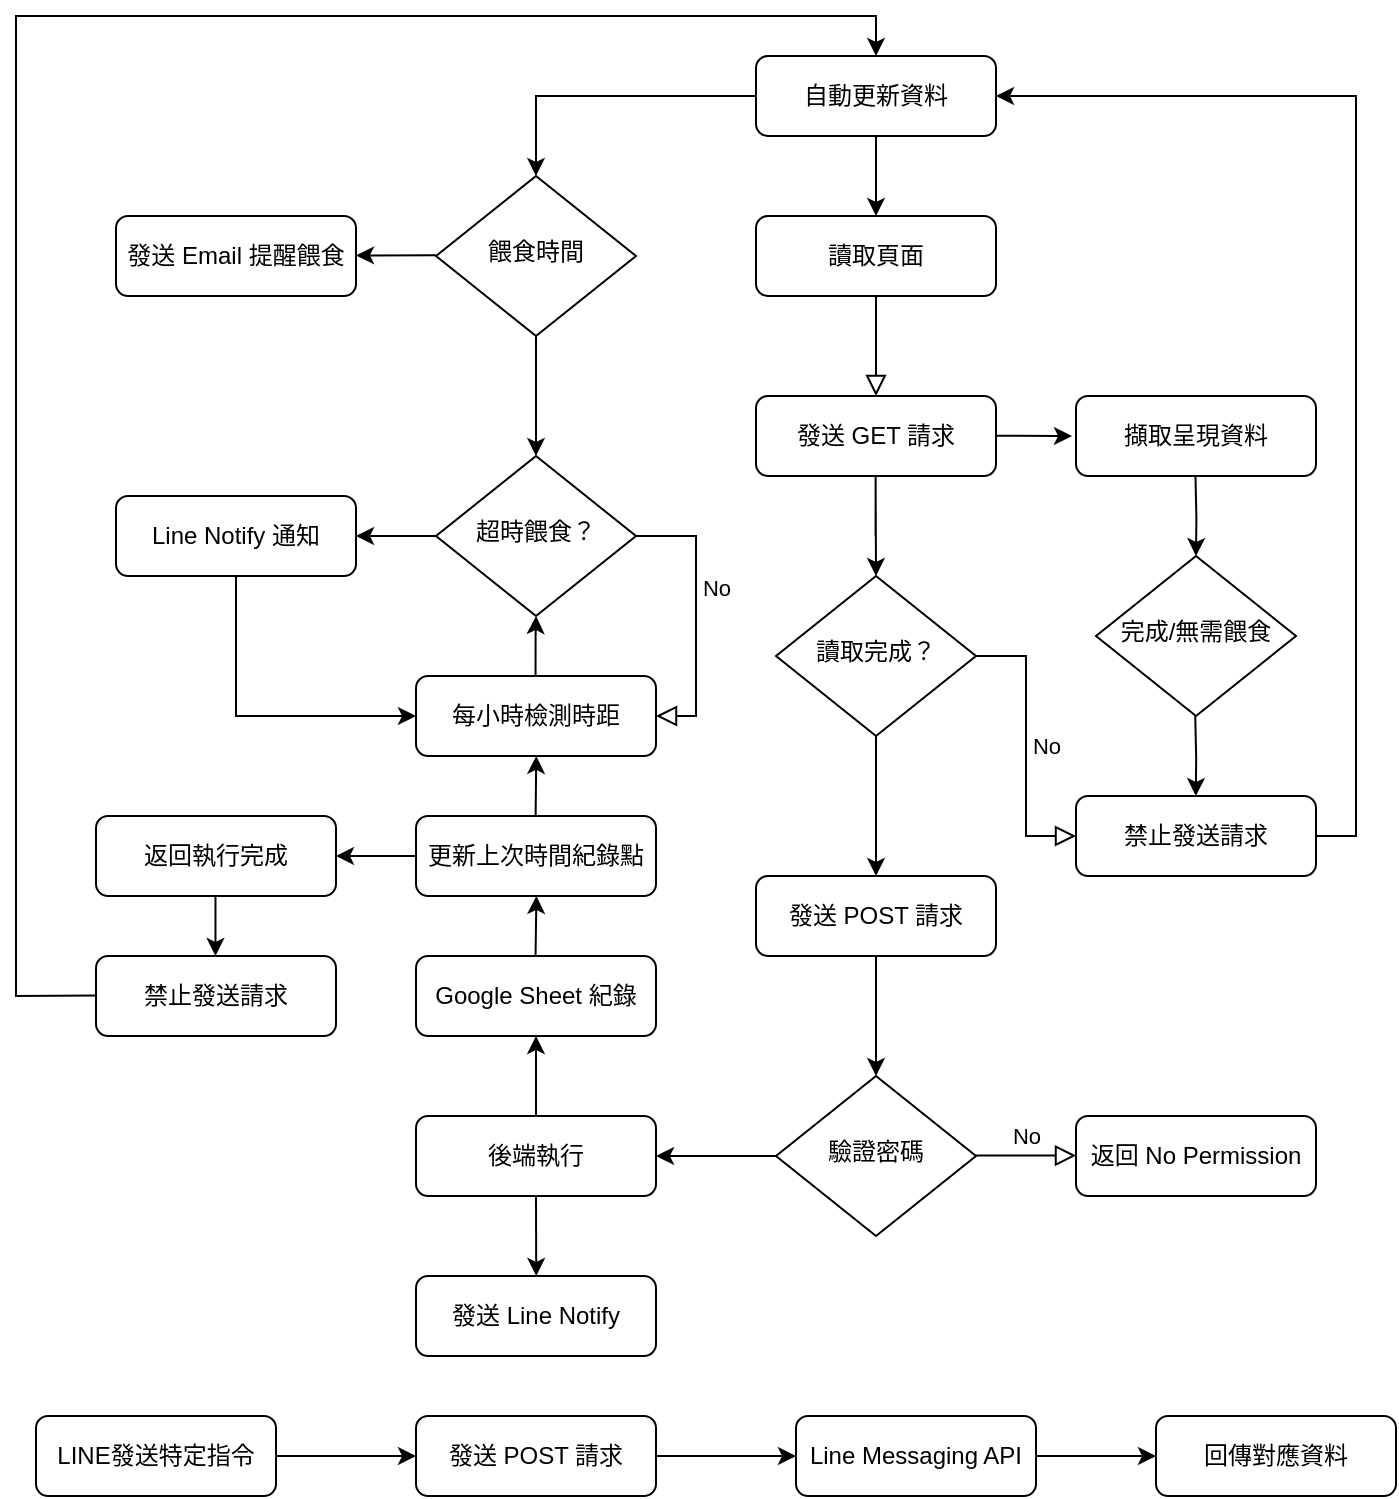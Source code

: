 <mxfile version="21.3.7" type="github">
  <diagram id="C5RBs43oDa-KdzZeNtuy" name="Page-1">
    <mxGraphModel dx="1363" dy="880" grid="1" gridSize="10" guides="1" tooltips="1" connect="1" arrows="1" fold="1" page="1" pageScale="1" pageWidth="827" pageHeight="1169" math="0" shadow="0">
      <root>
        <mxCell id="WIyWlLk6GJQsqaUBKTNV-0" />
        <mxCell id="WIyWlLk6GJQsqaUBKTNV-1" parent="WIyWlLk6GJQsqaUBKTNV-0" />
        <mxCell id="WIyWlLk6GJQsqaUBKTNV-2" value="" style="rounded=0;html=1;jettySize=auto;orthogonalLoop=1;fontSize=11;endArrow=block;endFill=0;endSize=8;strokeWidth=1;shadow=0;labelBackgroundColor=none;edgeStyle=orthogonalEdgeStyle;" parent="WIyWlLk6GJQsqaUBKTNV-1" source="WIyWlLk6GJQsqaUBKTNV-3" edge="1">
          <mxGeometry relative="1" as="geometry">
            <mxPoint x="470" y="280" as="targetPoint" />
          </mxGeometry>
        </mxCell>
        <mxCell id="WIyWlLk6GJQsqaUBKTNV-3" value="讀取頁面" style="rounded=1;whiteSpace=wrap;html=1;fontSize=12;glass=0;strokeWidth=1;shadow=0;" parent="WIyWlLk6GJQsqaUBKTNV-1" vertex="1">
          <mxGeometry x="410" y="190" width="120" height="40" as="geometry" />
        </mxCell>
        <mxCell id="WIyWlLk6GJQsqaUBKTNV-5" value="No" style="edgeStyle=orthogonalEdgeStyle;rounded=0;html=1;jettySize=auto;orthogonalLoop=1;fontSize=11;endArrow=block;endFill=0;endSize=8;strokeWidth=1;shadow=0;labelBackgroundColor=none;" parent="WIyWlLk6GJQsqaUBKTNV-1" source="WIyWlLk6GJQsqaUBKTNV-6" target="WIyWlLk6GJQsqaUBKTNV-7" edge="1">
          <mxGeometry y="10" relative="1" as="geometry">
            <mxPoint as="offset" />
            <Array as="points">
              <mxPoint x="545" y="410" />
              <mxPoint x="545" y="500" />
            </Array>
          </mxGeometry>
        </mxCell>
        <mxCell id="BZOJxxNmsMMyX8Lu05Uh-7" value="" style="edgeStyle=orthogonalEdgeStyle;rounded=0;orthogonalLoop=1;jettySize=auto;html=1;endFill=1;" edge="1" parent="WIyWlLk6GJQsqaUBKTNV-1" source="WIyWlLk6GJQsqaUBKTNV-6">
          <mxGeometry relative="1" as="geometry">
            <mxPoint x="470" y="520" as="targetPoint" />
          </mxGeometry>
        </mxCell>
        <mxCell id="WIyWlLk6GJQsqaUBKTNV-6" value="讀取完成？" style="rhombus;whiteSpace=wrap;html=1;shadow=0;fontFamily=Helvetica;fontSize=12;align=center;strokeWidth=1;spacing=6;spacingTop=-4;" parent="WIyWlLk6GJQsqaUBKTNV-1" vertex="1">
          <mxGeometry x="420" y="370" width="100" height="80" as="geometry" />
        </mxCell>
        <mxCell id="WIyWlLk6GJQsqaUBKTNV-7" value="禁止發送請求" style="rounded=1;whiteSpace=wrap;html=1;fontSize=12;glass=0;strokeWidth=1;shadow=0;" parent="WIyWlLk6GJQsqaUBKTNV-1" vertex="1">
          <mxGeometry x="570" y="480" width="120" height="40" as="geometry" />
        </mxCell>
        <mxCell id="BZOJxxNmsMMyX8Lu05Uh-11" value="發送 POST 請求" style="rounded=1;whiteSpace=wrap;html=1;fontSize=12;glass=0;strokeWidth=1;shadow=0;" vertex="1" parent="WIyWlLk6GJQsqaUBKTNV-1">
          <mxGeometry x="410" y="520" width="120" height="40" as="geometry" />
        </mxCell>
        <mxCell id="BZOJxxNmsMMyX8Lu05Uh-14" value="驗證密碼" style="rhombus;whiteSpace=wrap;html=1;shadow=0;fontFamily=Helvetica;fontSize=12;align=center;strokeWidth=1;spacing=6;spacingTop=-4;" vertex="1" parent="WIyWlLk6GJQsqaUBKTNV-1">
          <mxGeometry x="420" y="620" width="100" height="80" as="geometry" />
        </mxCell>
        <mxCell id="BZOJxxNmsMMyX8Lu05Uh-17" value="No" style="edgeStyle=orthogonalEdgeStyle;rounded=0;html=1;jettySize=auto;orthogonalLoop=1;fontSize=11;endArrow=block;endFill=0;endSize=8;strokeWidth=1;shadow=0;labelBackgroundColor=none;" edge="1" parent="WIyWlLk6GJQsqaUBKTNV-1">
          <mxGeometry y="10" relative="1" as="geometry">
            <mxPoint as="offset" />
            <mxPoint x="520" y="659.77" as="sourcePoint" />
            <mxPoint x="570" y="659.77" as="targetPoint" />
          </mxGeometry>
        </mxCell>
        <mxCell id="BZOJxxNmsMMyX8Lu05Uh-18" value="返回 No Permission" style="rounded=1;whiteSpace=wrap;html=1;fontSize=12;glass=0;strokeWidth=1;shadow=0;" vertex="1" parent="WIyWlLk6GJQsqaUBKTNV-1">
          <mxGeometry x="570" y="640" width="120" height="40" as="geometry" />
        </mxCell>
        <mxCell id="BZOJxxNmsMMyX8Lu05Uh-19" value="" style="endArrow=classic;html=1;rounded=0;exitX=0.5;exitY=1;exitDx=0;exitDy=0;" edge="1" parent="WIyWlLk6GJQsqaUBKTNV-1" source="BZOJxxNmsMMyX8Lu05Uh-11">
          <mxGeometry width="50" height="50" relative="1" as="geometry">
            <mxPoint x="419.23" y="610" as="sourcePoint" />
            <mxPoint x="470" y="620" as="targetPoint" />
            <Array as="points" />
          </mxGeometry>
        </mxCell>
        <mxCell id="BZOJxxNmsMMyX8Lu05Uh-53" value="" style="edgeStyle=orthogonalEdgeStyle;rounded=0;orthogonalLoop=1;jettySize=auto;html=1;" edge="1" parent="WIyWlLk6GJQsqaUBKTNV-1" source="BZOJxxNmsMMyX8Lu05Uh-20" target="BZOJxxNmsMMyX8Lu05Uh-27">
          <mxGeometry relative="1" as="geometry" />
        </mxCell>
        <mxCell id="BZOJxxNmsMMyX8Lu05Uh-20" value="後端執行" style="rounded=1;whiteSpace=wrap;html=1;fontSize=12;glass=0;strokeWidth=1;shadow=0;" vertex="1" parent="WIyWlLk6GJQsqaUBKTNV-1">
          <mxGeometry x="240" y="640" width="120" height="40" as="geometry" />
        </mxCell>
        <mxCell id="BZOJxxNmsMMyX8Lu05Uh-23" value="" style="endArrow=classic;html=1;rounded=0;" edge="1" parent="WIyWlLk6GJQsqaUBKTNV-1">
          <mxGeometry width="50" height="50" relative="1" as="geometry">
            <mxPoint x="299.73" y="590" as="sourcePoint" />
            <mxPoint x="300.15" y="560" as="targetPoint" />
            <Array as="points">
              <mxPoint x="300.15" y="590" />
            </Array>
          </mxGeometry>
        </mxCell>
        <mxCell id="BZOJxxNmsMMyX8Lu05Uh-25" value="" style="endArrow=classic;html=1;rounded=0;exitX=0.5;exitY=1;exitDx=0;exitDy=0;" edge="1" parent="WIyWlLk6GJQsqaUBKTNV-1" source="BZOJxxNmsMMyX8Lu05Uh-20">
          <mxGeometry width="50" height="50" relative="1" as="geometry">
            <mxPoint x="299.69" y="690" as="sourcePoint" />
            <mxPoint x="300.11" y="720" as="targetPoint" />
          </mxGeometry>
        </mxCell>
        <mxCell id="BZOJxxNmsMMyX8Lu05Uh-26" value="發送 Line Notify" style="rounded=1;whiteSpace=wrap;html=1;fontSize=12;glass=0;strokeWidth=1;shadow=0;" vertex="1" parent="WIyWlLk6GJQsqaUBKTNV-1">
          <mxGeometry x="240" y="720" width="120" height="40" as="geometry" />
        </mxCell>
        <mxCell id="BZOJxxNmsMMyX8Lu05Uh-27" value="Google Sheet 紀錄" style="rounded=1;whiteSpace=wrap;html=1;fontSize=12;glass=0;strokeWidth=1;shadow=0;" vertex="1" parent="WIyWlLk6GJQsqaUBKTNV-1">
          <mxGeometry x="240" y="560" width="120" height="40" as="geometry" />
        </mxCell>
        <mxCell id="BZOJxxNmsMMyX8Lu05Uh-29" value="每小時檢測時距" style="rounded=1;whiteSpace=wrap;html=1;fontSize=12;glass=0;strokeWidth=1;shadow=0;" vertex="1" parent="WIyWlLk6GJQsqaUBKTNV-1">
          <mxGeometry x="240" y="420" width="120" height="40" as="geometry" />
        </mxCell>
        <mxCell id="BZOJxxNmsMMyX8Lu05Uh-31" value="" style="edgeStyle=orthogonalEdgeStyle;rounded=0;orthogonalLoop=1;jettySize=auto;html=1;endFill=1;" edge="1" parent="WIyWlLk6GJQsqaUBKTNV-1">
          <mxGeometry relative="1" as="geometry">
            <mxPoint x="299.73" y="489.97" as="sourcePoint" />
            <mxPoint x="300.13" y="459.97" as="targetPoint" />
            <Array as="points">
              <mxPoint x="300.13" y="499.97" />
            </Array>
          </mxGeometry>
        </mxCell>
        <mxCell id="BZOJxxNmsMMyX8Lu05Uh-34" value="超時餵食？" style="rhombus;whiteSpace=wrap;html=1;shadow=0;fontFamily=Helvetica;fontSize=12;align=center;strokeWidth=1;spacing=6;spacingTop=-4;" vertex="1" parent="WIyWlLk6GJQsqaUBKTNV-1">
          <mxGeometry x="250" y="310" width="100" height="80" as="geometry" />
        </mxCell>
        <mxCell id="BZOJxxNmsMMyX8Lu05Uh-35" value="No" style="edgeStyle=orthogonalEdgeStyle;rounded=0;html=1;jettySize=auto;orthogonalLoop=1;fontSize=11;endArrow=block;endFill=0;endSize=8;strokeWidth=1;shadow=0;labelBackgroundColor=none;entryX=1;entryY=0.5;entryDx=0;entryDy=0;exitX=1;exitY=0.5;exitDx=0;exitDy=0;" edge="1" parent="WIyWlLk6GJQsqaUBKTNV-1" source="BZOJxxNmsMMyX8Lu05Uh-34" target="BZOJxxNmsMMyX8Lu05Uh-29">
          <mxGeometry x="-0.2" y="10" relative="1" as="geometry">
            <mxPoint as="offset" />
            <mxPoint x="240" y="320" as="sourcePoint" />
            <mxPoint x="300" y="280" as="targetPoint" />
            <Array as="points">
              <mxPoint x="380" y="350" />
              <mxPoint x="380" y="440" />
            </Array>
          </mxGeometry>
        </mxCell>
        <mxCell id="BZOJxxNmsMMyX8Lu05Uh-37" value="" style="edgeStyle=orthogonalEdgeStyle;rounded=0;orthogonalLoop=1;jettySize=auto;html=1;endFill=1;exitX=0;exitY=0.5;exitDx=0;exitDy=0;" edge="1" parent="WIyWlLk6GJQsqaUBKTNV-1" source="BZOJxxNmsMMyX8Lu05Uh-34">
          <mxGeometry relative="1" as="geometry">
            <mxPoint x="210" y="350" as="sourcePoint" />
            <mxPoint x="210" y="350" as="targetPoint" />
          </mxGeometry>
        </mxCell>
        <mxCell id="BZOJxxNmsMMyX8Lu05Uh-38" value="Line Notify 通知" style="rounded=1;whiteSpace=wrap;html=1;fontSize=12;glass=0;strokeWidth=1;shadow=0;" vertex="1" parent="WIyWlLk6GJQsqaUBKTNV-1">
          <mxGeometry x="90" y="330" width="120" height="40" as="geometry" />
        </mxCell>
        <mxCell id="BZOJxxNmsMMyX8Lu05Uh-43" value="LINE發送特定指令" style="rounded=1;whiteSpace=wrap;html=1;fontSize=12;glass=0;strokeWidth=1;shadow=0;" vertex="1" parent="WIyWlLk6GJQsqaUBKTNV-1">
          <mxGeometry x="50" y="790" width="120" height="40" as="geometry" />
        </mxCell>
        <mxCell id="BZOJxxNmsMMyX8Lu05Uh-45" value="" style="edgeStyle=orthogonalEdgeStyle;rounded=0;orthogonalLoop=1;jettySize=auto;html=1;endFill=1;entryX=0;entryY=0.5;entryDx=0;entryDy=0;exitX=1;exitY=0.5;exitDx=0;exitDy=0;" edge="1" parent="WIyWlLk6GJQsqaUBKTNV-1" source="BZOJxxNmsMMyX8Lu05Uh-43" target="BZOJxxNmsMMyX8Lu05Uh-62">
          <mxGeometry relative="1" as="geometry">
            <mxPoint x="129.64" y="830" as="sourcePoint" />
            <mxPoint x="129.64" y="870" as="targetPoint" />
          </mxGeometry>
        </mxCell>
        <mxCell id="BZOJxxNmsMMyX8Lu05Uh-46" value="發送 GET 請求" style="rounded=1;whiteSpace=wrap;html=1;fontSize=12;glass=0;strokeWidth=1;shadow=0;" vertex="1" parent="WIyWlLk6GJQsqaUBKTNV-1">
          <mxGeometry x="410" y="280" width="120" height="40" as="geometry" />
        </mxCell>
        <mxCell id="BZOJxxNmsMMyX8Lu05Uh-47" value="" style="edgeStyle=orthogonalEdgeStyle;rounded=0;orthogonalLoop=1;jettySize=auto;html=1;endFill=1;" edge="1" parent="WIyWlLk6GJQsqaUBKTNV-1">
          <mxGeometry relative="1" as="geometry">
            <mxPoint x="469.79" y="350" as="sourcePoint" />
            <mxPoint x="470" y="370" as="targetPoint" />
            <Array as="points">
              <mxPoint x="470" y="320" />
              <mxPoint x="470" y="320" />
            </Array>
          </mxGeometry>
        </mxCell>
        <mxCell id="BZOJxxNmsMMyX8Lu05Uh-48" value="擷取呈現資料" style="rounded=1;whiteSpace=wrap;html=1;fontSize=12;glass=0;strokeWidth=1;shadow=0;" vertex="1" parent="WIyWlLk6GJQsqaUBKTNV-1">
          <mxGeometry x="570" y="280" width="120" height="40" as="geometry" />
        </mxCell>
        <mxCell id="BZOJxxNmsMMyX8Lu05Uh-51" value="" style="edgeStyle=orthogonalEdgeStyle;rounded=0;orthogonalLoop=1;jettySize=auto;html=1;endFill=1;" edge="1" parent="WIyWlLk6GJQsqaUBKTNV-1">
          <mxGeometry relative="1" as="geometry">
            <mxPoint x="530" y="299.83" as="sourcePoint" />
            <mxPoint x="568" y="300" as="targetPoint" />
            <Array as="points">
              <mxPoint x="530" y="299" />
            </Array>
          </mxGeometry>
        </mxCell>
        <mxCell id="BZOJxxNmsMMyX8Lu05Uh-52" value="更新上次時間紀錄點" style="rounded=1;whiteSpace=wrap;html=1;fontSize=12;glass=0;strokeWidth=1;shadow=0;" vertex="1" parent="WIyWlLk6GJQsqaUBKTNV-1">
          <mxGeometry x="240" y="490" width="120" height="40" as="geometry" />
        </mxCell>
        <mxCell id="BZOJxxNmsMMyX8Lu05Uh-54" value="" style="endArrow=classic;html=1;rounded=0;" edge="1" parent="WIyWlLk6GJQsqaUBKTNV-1">
          <mxGeometry width="50" height="50" relative="1" as="geometry">
            <mxPoint x="299.78" y="560" as="sourcePoint" />
            <mxPoint x="300.2" y="530" as="targetPoint" />
            <Array as="points">
              <mxPoint x="300.2" y="560" />
            </Array>
          </mxGeometry>
        </mxCell>
        <mxCell id="BZOJxxNmsMMyX8Lu05Uh-55" value="" style="edgeStyle=orthogonalEdgeStyle;rounded=0;orthogonalLoop=1;jettySize=auto;html=1;endFill=1;" edge="1" parent="WIyWlLk6GJQsqaUBKTNV-1">
          <mxGeometry relative="1" as="geometry">
            <mxPoint x="299.77" y="420" as="sourcePoint" />
            <mxPoint x="300.05" y="390" as="targetPoint" />
            <Array as="points">
              <mxPoint x="300.05" y="400" />
              <mxPoint x="300.05" y="400" />
            </Array>
          </mxGeometry>
        </mxCell>
        <mxCell id="BZOJxxNmsMMyX8Lu05Uh-57" value="" style="edgeStyle=orthogonalEdgeStyle;rounded=0;orthogonalLoop=1;jettySize=auto;html=1;endFill=1;entryX=0;entryY=0.5;entryDx=0;entryDy=0;exitX=0.5;exitY=1;exitDx=0;exitDy=0;" edge="1" parent="WIyWlLk6GJQsqaUBKTNV-1" source="BZOJxxNmsMMyX8Lu05Uh-38" target="BZOJxxNmsMMyX8Lu05Uh-29">
          <mxGeometry relative="1" as="geometry">
            <mxPoint x="309.77" y="430" as="sourcePoint" />
            <mxPoint x="310.05" y="400" as="targetPoint" />
            <Array as="points">
              <mxPoint x="150" y="440" />
            </Array>
          </mxGeometry>
        </mxCell>
        <mxCell id="BZOJxxNmsMMyX8Lu05Uh-58" value="Line Messaging API" style="rounded=1;whiteSpace=wrap;html=1;fontSize=12;glass=0;strokeWidth=1;shadow=0;" vertex="1" parent="WIyWlLk6GJQsqaUBKTNV-1">
          <mxGeometry x="430" y="790" width="120" height="40" as="geometry" />
        </mxCell>
        <mxCell id="BZOJxxNmsMMyX8Lu05Uh-60" value="回傳對應資料" style="rounded=1;whiteSpace=wrap;html=1;fontSize=12;glass=0;strokeWidth=1;shadow=0;" vertex="1" parent="WIyWlLk6GJQsqaUBKTNV-1">
          <mxGeometry x="610" y="790" width="120" height="40" as="geometry" />
        </mxCell>
        <mxCell id="BZOJxxNmsMMyX8Lu05Uh-61" value="" style="edgeStyle=orthogonalEdgeStyle;rounded=0;orthogonalLoop=1;jettySize=auto;html=1;endFill=1;entryX=0;entryY=0.5;entryDx=0;entryDy=0;exitX=1;exitY=0.5;exitDx=0;exitDy=0;" edge="1" parent="WIyWlLk6GJQsqaUBKTNV-1" source="BZOJxxNmsMMyX8Lu05Uh-62" target="BZOJxxNmsMMyX8Lu05Uh-58">
          <mxGeometry relative="1" as="geometry">
            <mxPoint x="129.76" y="910" as="sourcePoint" />
            <mxPoint x="129.76" y="950" as="targetPoint" />
          </mxGeometry>
        </mxCell>
        <mxCell id="BZOJxxNmsMMyX8Lu05Uh-62" value="發送 POST 請求" style="rounded=1;whiteSpace=wrap;html=1;fontSize=12;glass=0;strokeWidth=1;shadow=0;" vertex="1" parent="WIyWlLk6GJQsqaUBKTNV-1">
          <mxGeometry x="240" y="790" width="120" height="40" as="geometry" />
        </mxCell>
        <mxCell id="BZOJxxNmsMMyX8Lu05Uh-64" value="" style="edgeStyle=orthogonalEdgeStyle;rounded=0;orthogonalLoop=1;jettySize=auto;html=1;endFill=1;exitX=1;exitY=0.5;exitDx=0;exitDy=0;entryX=0;entryY=0.5;entryDx=0;entryDy=0;" edge="1" parent="WIyWlLk6GJQsqaUBKTNV-1" source="BZOJxxNmsMMyX8Lu05Uh-58" target="BZOJxxNmsMMyX8Lu05Uh-60">
          <mxGeometry relative="1" as="geometry">
            <mxPoint x="629.05" y="770" as="sourcePoint" />
            <mxPoint x="629.05" y="810" as="targetPoint" />
          </mxGeometry>
        </mxCell>
        <mxCell id="BZOJxxNmsMMyX8Lu05Uh-66" value="自動更新資料" style="rounded=1;whiteSpace=wrap;html=1;fontSize=12;glass=0;strokeWidth=1;shadow=0;" vertex="1" parent="WIyWlLk6GJQsqaUBKTNV-1">
          <mxGeometry x="410" y="110" width="120" height="40" as="geometry" />
        </mxCell>
        <mxCell id="BZOJxxNmsMMyX8Lu05Uh-67" value="" style="edgeStyle=orthogonalEdgeStyle;rounded=0;orthogonalLoop=1;jettySize=auto;html=1;endFill=1;entryX=0.5;entryY=0;entryDx=0;entryDy=0;exitX=0.5;exitY=1;exitDx=0;exitDy=0;" edge="1" parent="WIyWlLk6GJQsqaUBKTNV-1" source="BZOJxxNmsMMyX8Lu05Uh-66" target="WIyWlLk6GJQsqaUBKTNV-3">
          <mxGeometry relative="1" as="geometry">
            <mxPoint x="540" y="309.83" as="sourcePoint" />
            <mxPoint x="578" y="310" as="targetPoint" />
            <Array as="points" />
          </mxGeometry>
        </mxCell>
        <mxCell id="BZOJxxNmsMMyX8Lu05Uh-70" value="返回執行完成" style="rounded=1;whiteSpace=wrap;html=1;fontSize=12;glass=0;strokeWidth=1;shadow=0;" vertex="1" parent="WIyWlLk6GJQsqaUBKTNV-1">
          <mxGeometry x="80" y="490" width="120" height="40" as="geometry" />
        </mxCell>
        <mxCell id="BZOJxxNmsMMyX8Lu05Uh-71" value="" style="endArrow=classic;html=1;rounded=0;exitX=0;exitY=0.5;exitDx=0;exitDy=0;" edge="1" parent="WIyWlLk6GJQsqaUBKTNV-1">
          <mxGeometry width="50" height="50" relative="1" as="geometry">
            <mxPoint x="240" y="510" as="sourcePoint" />
            <mxPoint x="200" y="510" as="targetPoint" />
            <Array as="points">
              <mxPoint x="240" y="510" />
            </Array>
          </mxGeometry>
        </mxCell>
        <mxCell id="BZOJxxNmsMMyX8Lu05Uh-72" value="" style="endArrow=classic;html=1;rounded=0;" edge="1" parent="WIyWlLk6GJQsqaUBKTNV-1">
          <mxGeometry width="50" height="50" relative="1" as="geometry">
            <mxPoint x="139.74" y="530" as="sourcePoint" />
            <mxPoint x="139.74" y="560" as="targetPoint" />
            <Array as="points">
              <mxPoint x="139.74" y="530" />
            </Array>
          </mxGeometry>
        </mxCell>
        <mxCell id="BZOJxxNmsMMyX8Lu05Uh-73" value="禁止發送請求" style="rounded=1;whiteSpace=wrap;html=1;fontSize=12;glass=0;strokeWidth=1;shadow=0;" vertex="1" parent="WIyWlLk6GJQsqaUBKTNV-1">
          <mxGeometry x="80" y="560" width="120" height="40" as="geometry" />
        </mxCell>
        <mxCell id="BZOJxxNmsMMyX8Lu05Uh-77" value="" style="endArrow=classic;html=1;rounded=0;exitX=0;exitY=0.5;exitDx=0;exitDy=0;entryX=1;entryY=0.5;entryDx=0;entryDy=0;" edge="1" parent="WIyWlLk6GJQsqaUBKTNV-1" source="BZOJxxNmsMMyX8Lu05Uh-14" target="BZOJxxNmsMMyX8Lu05Uh-20">
          <mxGeometry width="50" height="50" relative="1" as="geometry">
            <mxPoint x="400" y="660" as="sourcePoint" />
            <mxPoint x="400" y="690" as="targetPoint" />
            <Array as="points" />
          </mxGeometry>
        </mxCell>
        <mxCell id="BZOJxxNmsMMyX8Lu05Uh-78" value="" style="edgeStyle=orthogonalEdgeStyle;rounded=0;orthogonalLoop=1;jettySize=auto;html=1;endFill=1;exitX=0.5;exitY=1;exitDx=0;exitDy=0;" edge="1" parent="WIyWlLk6GJQsqaUBKTNV-1">
          <mxGeometry relative="1" as="geometry">
            <mxPoint x="629.74" y="320" as="sourcePoint" />
            <mxPoint x="630" y="360" as="targetPoint" />
            <Array as="points" />
          </mxGeometry>
        </mxCell>
        <mxCell id="BZOJxxNmsMMyX8Lu05Uh-79" value="完成/無需餵食" style="rhombus;whiteSpace=wrap;html=1;shadow=0;fontFamily=Helvetica;fontSize=12;align=center;strokeWidth=1;spacing=6;spacingTop=-4;" vertex="1" parent="WIyWlLk6GJQsqaUBKTNV-1">
          <mxGeometry x="580" y="360" width="100" height="80" as="geometry" />
        </mxCell>
        <mxCell id="BZOJxxNmsMMyX8Lu05Uh-80" value="" style="edgeStyle=orthogonalEdgeStyle;rounded=0;orthogonalLoop=1;jettySize=auto;html=1;endFill=1;exitX=0.5;exitY=1;exitDx=0;exitDy=0;" edge="1" parent="WIyWlLk6GJQsqaUBKTNV-1">
          <mxGeometry relative="1" as="geometry">
            <mxPoint x="629.62" y="440" as="sourcePoint" />
            <mxPoint x="629.88" y="480" as="targetPoint" />
            <Array as="points" />
          </mxGeometry>
        </mxCell>
        <mxCell id="BZOJxxNmsMMyX8Lu05Uh-81" value="" style="endArrow=classic;html=1;rounded=0;exitX=0;exitY=0.5;exitDx=0;exitDy=0;entryX=0.5;entryY=0;entryDx=0;entryDy=0;" edge="1" parent="WIyWlLk6GJQsqaUBKTNV-1" target="BZOJxxNmsMMyX8Lu05Uh-66">
          <mxGeometry width="50" height="50" relative="1" as="geometry">
            <mxPoint x="80" y="579.74" as="sourcePoint" />
            <mxPoint x="20" y="470" as="targetPoint" />
            <Array as="points">
              <mxPoint x="80" y="579.74" />
              <mxPoint x="40" y="580" />
              <mxPoint x="40" y="350" />
              <mxPoint x="40" y="90" />
              <mxPoint x="230" y="90" />
              <mxPoint x="470" y="90" />
            </Array>
          </mxGeometry>
        </mxCell>
        <mxCell id="BZOJxxNmsMMyX8Lu05Uh-83" value="" style="edgeStyle=orthogonalEdgeStyle;rounded=0;orthogonalLoop=1;jettySize=auto;html=1;endFill=1;exitX=1;exitY=0.5;exitDx=0;exitDy=0;entryX=1;entryY=0.5;entryDx=0;entryDy=0;" edge="1" parent="WIyWlLk6GJQsqaUBKTNV-1" source="WIyWlLk6GJQsqaUBKTNV-7" target="BZOJxxNmsMMyX8Lu05Uh-66">
          <mxGeometry relative="1" as="geometry">
            <mxPoint x="639.62" y="450" as="sourcePoint" />
            <mxPoint x="560" y="180" as="targetPoint" />
            <Array as="points" />
          </mxGeometry>
        </mxCell>
        <mxCell id="BZOJxxNmsMMyX8Lu05Uh-85" value="" style="edgeStyle=orthogonalEdgeStyle;rounded=0;orthogonalLoop=1;jettySize=auto;html=1;endFill=1;exitX=0;exitY=0.5;exitDx=0;exitDy=0;entryX=0.5;entryY=0;entryDx=0;entryDy=0;" edge="1" parent="WIyWlLk6GJQsqaUBKTNV-1" source="BZOJxxNmsMMyX8Lu05Uh-66" target="BZOJxxNmsMMyX8Lu05Uh-87">
          <mxGeometry relative="1" as="geometry">
            <mxPoint x="360.0" y="150" as="sourcePoint" />
            <mxPoint x="300" y="130" as="targetPoint" />
            <Array as="points">
              <mxPoint x="300" y="130" />
            </Array>
          </mxGeometry>
        </mxCell>
        <mxCell id="BZOJxxNmsMMyX8Lu05Uh-87" value="餵食時間" style="rhombus;whiteSpace=wrap;html=1;shadow=0;fontFamily=Helvetica;fontSize=12;align=center;strokeWidth=1;spacing=6;spacingTop=-4;" vertex="1" parent="WIyWlLk6GJQsqaUBKTNV-1">
          <mxGeometry x="250" y="170" width="100" height="80" as="geometry" />
        </mxCell>
        <mxCell id="BZOJxxNmsMMyX8Lu05Uh-89" value="" style="edgeStyle=orthogonalEdgeStyle;rounded=0;orthogonalLoop=1;jettySize=auto;html=1;endFill=1;exitX=0;exitY=0.5;exitDx=0;exitDy=0;" edge="1" parent="WIyWlLk6GJQsqaUBKTNV-1">
          <mxGeometry relative="1" as="geometry">
            <mxPoint x="250" y="209.66" as="sourcePoint" />
            <mxPoint x="210" y="209.89" as="targetPoint" />
            <Array as="points">
              <mxPoint x="210" y="209.66" />
              <mxPoint x="210" y="209.66" />
            </Array>
          </mxGeometry>
        </mxCell>
        <mxCell id="BZOJxxNmsMMyX8Lu05Uh-90" value="發送 Email 提醒餵食" style="rounded=1;whiteSpace=wrap;html=1;fontSize=12;glass=0;strokeWidth=1;shadow=0;" vertex="1" parent="WIyWlLk6GJQsqaUBKTNV-1">
          <mxGeometry x="90" y="190" width="120" height="40" as="geometry" />
        </mxCell>
        <mxCell id="BZOJxxNmsMMyX8Lu05Uh-92" value="" style="edgeStyle=orthogonalEdgeStyle;rounded=0;orthogonalLoop=1;jettySize=auto;html=1;endFill=1;exitX=0.5;exitY=1;exitDx=0;exitDy=0;entryX=0.5;entryY=0;entryDx=0;entryDy=0;" edge="1" parent="WIyWlLk6GJQsqaUBKTNV-1" source="BZOJxxNmsMMyX8Lu05Uh-87" target="BZOJxxNmsMMyX8Lu05Uh-34">
          <mxGeometry relative="1" as="geometry">
            <mxPoint x="260" y="219.66" as="sourcePoint" />
            <mxPoint x="220" y="219.89" as="targetPoint" />
            <Array as="points" />
          </mxGeometry>
        </mxCell>
      </root>
    </mxGraphModel>
  </diagram>
</mxfile>
